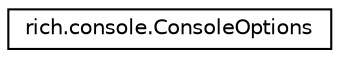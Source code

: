 digraph "Graphical Class Hierarchy"
{
 // LATEX_PDF_SIZE
  edge [fontname="Helvetica",fontsize="10",labelfontname="Helvetica",labelfontsize="10"];
  node [fontname="Helvetica",fontsize="10",shape=record];
  rankdir="LR";
  Node0 [label="rich.console.ConsoleOptions",height=0.2,width=0.4,color="black", fillcolor="white", style="filled",URL="$classrich_1_1console_1_1ConsoleOptions.html",tooltip=" "];
}
